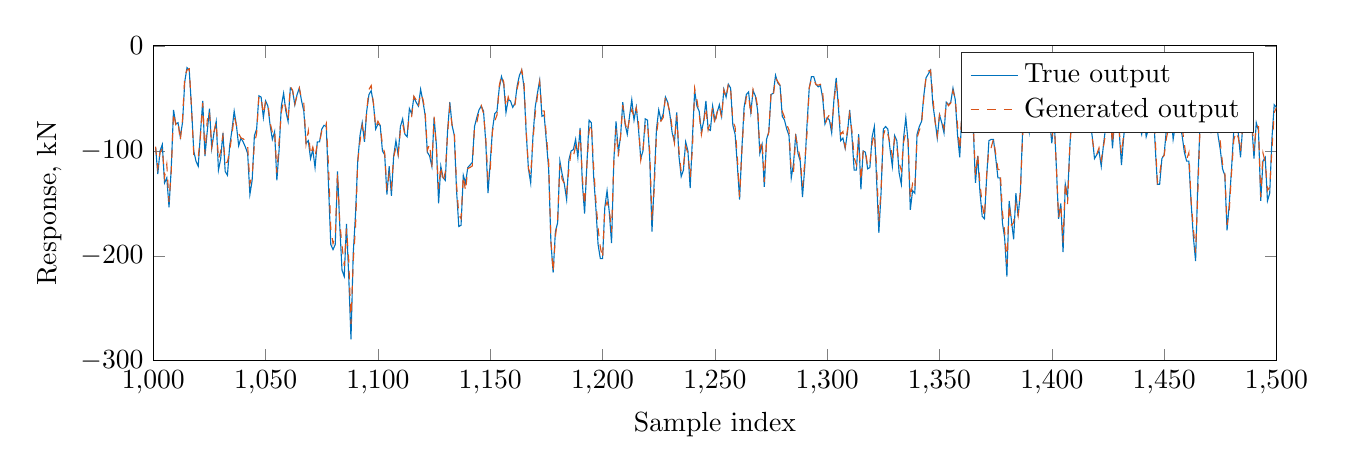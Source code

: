 % This file was created by matlab2tikz.
%
\definecolor{mycolor1}{rgb}{0.0,0.447,0.741}%
\definecolor{mycolor2}{rgb}{0.85,0.325,0.098}%
%
\begin{tikzpicture}

\begin{axis}[%
width=14.264cm,
height=4cm,
at={(0cm,0cm)},
scale only axis,
xmin=1000,
xmax=1500,
ymin=-300,
ymax=0,
ylabel={Response, kN},
xlabel={Sample index},
axis background/.style={fill=white},
legend style={legend cell align=left, align=left, draw=white!15!black}
]
\addplot [color=mycolor1]
  table[row sep=crcr]{%
1001	-96.436\\
1002	-122.07\\
1003	-100.098\\
1004	-93.994\\
1005	-130.615\\
1006	-125.732\\
1007	-153.809\\
1008	-115.967\\
1009	-61.035\\
1010	-74.463\\
1011	-73.242\\
1012	-86.67\\
1013	-73.242\\
1014	-34.18\\
1015	-20.752\\
1016	-23.193\\
1017	-58.594\\
1018	-100.098\\
1019	-109.863\\
1020	-114.746\\
1021	-83.008\\
1022	-52.49\\
1023	-104.98\\
1024	-81.787\\
1025	-59.814\\
1026	-97.656\\
1027	-83.008\\
1028	-72.021\\
1029	-118.408\\
1030	-107.422\\
1031	-83.008\\
1032	-119.629\\
1033	-123.291\\
1034	-95.215\\
1035	-80.566\\
1036	-62.256\\
1037	-75.684\\
1038	-95.215\\
1039	-87.891\\
1040	-91.553\\
1041	-96.436\\
1042	-102.539\\
1043	-141.602\\
1044	-128.174\\
1045	-85.449\\
1046	-79.346\\
1047	-47.607\\
1048	-48.828\\
1049	-68.359\\
1050	-52.49\\
1051	-57.373\\
1052	-75.684\\
1053	-89.111\\
1054	-81.787\\
1055	-128.174\\
1056	-98.877\\
1057	-57.373\\
1058	-45.166\\
1059	-62.256\\
1060	-72.021\\
1061	-40.283\\
1062	-42.725\\
1063	-56.152\\
1064	-46.387\\
1065	-40.283\\
1066	-52.49\\
1067	-62.256\\
1068	-92.773\\
1069	-90.332\\
1070	-107.422\\
1071	-98.877\\
1072	-115.967\\
1073	-91.553\\
1074	-91.553\\
1075	-79.346\\
1076	-75.684\\
1077	-76.904\\
1078	-133.057\\
1079	-189.209\\
1080	-194.092\\
1081	-189.209\\
1082	-119.629\\
1083	-170.898\\
1084	-213.623\\
1085	-219.727\\
1086	-169.678\\
1087	-219.727\\
1088	-279.541\\
1089	-197.754\\
1090	-161.133\\
1091	-109.863\\
1092	-85.449\\
1093	-73.242\\
1094	-91.553\\
1095	-62.256\\
1096	-46.387\\
1097	-42.725\\
1098	-54.932\\
1099	-79.346\\
1100	-74.463\\
1101	-75.684\\
1102	-100.098\\
1103	-103.76\\
1104	-141.602\\
1105	-114.746\\
1106	-142.822\\
1107	-104.98\\
1108	-90.332\\
1109	-103.76\\
1110	-76.904\\
1111	-69.58\\
1112	-84.229\\
1113	-86.67\\
1114	-59.814\\
1115	-64.697\\
1116	-48.828\\
1117	-53.711\\
1118	-57.373\\
1119	-41.504\\
1120	-52.49\\
1121	-65.918\\
1122	-101.318\\
1123	-104.98\\
1124	-114.746\\
1125	-68.359\\
1126	-93.994\\
1127	-150.146\\
1128	-114.746\\
1129	-125.732\\
1130	-128.174\\
1131	-80.566\\
1132	-53.711\\
1133	-75.684\\
1134	-85.449\\
1135	-137.939\\
1136	-172.119\\
1137	-170.898\\
1138	-123.291\\
1139	-130.615\\
1140	-115.967\\
1141	-113.525\\
1142	-111.084\\
1143	-76.904\\
1144	-68.359\\
1145	-61.035\\
1146	-57.373\\
1147	-62.256\\
1148	-91.553\\
1149	-140.381\\
1150	-111.084\\
1151	-79.346\\
1152	-64.697\\
1153	-62.256\\
1154	-40.283\\
1155	-29.297\\
1156	-36.621\\
1157	-63.477\\
1158	-51.27\\
1159	-52.49\\
1160	-58.594\\
1161	-54.932\\
1162	-37.842\\
1163	-28.076\\
1164	-23.193\\
1165	-39.063\\
1166	-83.008\\
1167	-117.188\\
1168	-130.615\\
1169	-86.67\\
1170	-58.594\\
1171	-45.166\\
1172	-32.959\\
1173	-67.139\\
1174	-65.918\\
1175	-91.553\\
1176	-117.188\\
1177	-186.768\\
1178	-216.064\\
1179	-177.002\\
1180	-168.457\\
1181	-109.863\\
1182	-122.07\\
1183	-131.836\\
1184	-146.484\\
1185	-108.643\\
1186	-100.098\\
1187	-98.877\\
1188	-89.111\\
1189	-106.201\\
1190	-78.125\\
1191	-130.615\\
1192	-159.912\\
1193	-113.525\\
1194	-70.801\\
1195	-73.242\\
1196	-123.291\\
1197	-153.809\\
1198	-189.209\\
1199	-202.637\\
1200	-202.637\\
1201	-153.809\\
1202	-137.939\\
1203	-158.691\\
1204	-187.988\\
1205	-109.863\\
1206	-72.021\\
1207	-101.318\\
1208	-86.67\\
1209	-53.711\\
1210	-74.463\\
1211	-84.229\\
1212	-67.139\\
1213	-51.27\\
1214	-70.801\\
1215	-58.594\\
1216	-79.346\\
1217	-107.422\\
1218	-100.098\\
1219	-69.58\\
1220	-70.801\\
1221	-107.422\\
1222	-177.002\\
1223	-128.174\\
1224	-79.346\\
1225	-61.035\\
1226	-70.801\\
1227	-64.697\\
1228	-48.828\\
1229	-53.711\\
1230	-65.918\\
1231	-83.008\\
1232	-91.553\\
1233	-63.477\\
1234	-104.98\\
1235	-124.512\\
1236	-118.408\\
1237	-91.553\\
1238	-100.098\\
1239	-135.498\\
1240	-87.891\\
1241	-42.725\\
1242	-57.373\\
1243	-62.256\\
1244	-81.787\\
1245	-72.021\\
1246	-52.49\\
1247	-79.346\\
1248	-80.566\\
1249	-57.373\\
1250	-70.801\\
1251	-63.477\\
1252	-56.152\\
1253	-67.139\\
1254	-41.504\\
1255	-48.828\\
1256	-36.621\\
1257	-40.283\\
1258	-75.684\\
1259	-84.229\\
1260	-113.525\\
1261	-146.484\\
1262	-98.877\\
1263	-58.594\\
1264	-46.387\\
1265	-43.945\\
1266	-63.477\\
1267	-42.725\\
1268	-47.607\\
1269	-61.035\\
1270	-102.539\\
1271	-93.994\\
1272	-134.277\\
1273	-89.111\\
1274	-81.787\\
1275	-46.387\\
1276	-45.166\\
1277	-28.076\\
1278	-35.4\\
1279	-37.842\\
1280	-67.139\\
1281	-70.801\\
1282	-79.346\\
1283	-85.449\\
1284	-125.732\\
1285	-112.305\\
1286	-84.229\\
1287	-102.539\\
1288	-109.863\\
1289	-144.043\\
1290	-115.967\\
1291	-75.684\\
1292	-40.283\\
1293	-29.297\\
1294	-29.297\\
1295	-36.621\\
1296	-39.063\\
1297	-37.842\\
1298	-50.049\\
1299	-74.463\\
1300	-68.359\\
1301	-70.801\\
1302	-83.008\\
1303	-51.27\\
1304	-30.518\\
1305	-58.594\\
1306	-90.332\\
1307	-87.891\\
1308	-97.656\\
1309	-83.008\\
1310	-61.035\\
1311	-85.449\\
1312	-118.408\\
1313	-118.408\\
1314	-84.229\\
1315	-136.719\\
1316	-100.098\\
1317	-101.318\\
1318	-117.188\\
1319	-115.967\\
1320	-86.67\\
1321	-76.904\\
1322	-128.174\\
1323	-178.223\\
1324	-139.16\\
1325	-79.346\\
1326	-76.904\\
1327	-79.346\\
1328	-98.877\\
1329	-114.746\\
1330	-85.449\\
1331	-90.332\\
1332	-120.85\\
1333	-131.836\\
1334	-87.891\\
1335	-68.359\\
1336	-91.553\\
1337	-156.25\\
1338	-137.939\\
1339	-140.381\\
1340	-84.229\\
1341	-76.904\\
1342	-72.021\\
1343	-47.607\\
1344	-30.518\\
1345	-26.855\\
1346	-23.193\\
1347	-54.932\\
1348	-70.801\\
1349	-87.891\\
1350	-65.918\\
1351	-73.242\\
1352	-83.008\\
1353	-53.711\\
1354	-56.152\\
1355	-53.711\\
1356	-40.283\\
1357	-51.27\\
1358	-84.229\\
1359	-106.201\\
1360	-63.477\\
1361	-48.828\\
1362	-40.283\\
1363	-50.049\\
1364	-35.4\\
1365	-76.904\\
1366	-130.615\\
1367	-104.98\\
1368	-139.16\\
1369	-162.354\\
1370	-164.795\\
1371	-124.512\\
1372	-90.332\\
1373	-89.111\\
1374	-89.111\\
1375	-106.201\\
1376	-125.732\\
1377	-125.732\\
1378	-168.457\\
1379	-183.105\\
1380	-219.727\\
1381	-147.705\\
1382	-166.016\\
1383	-184.326\\
1384	-140.381\\
1385	-162.354\\
1386	-139.16\\
1387	-80.566\\
1388	-52.49\\
1389	-56.152\\
1390	-81.787\\
1391	-65.918\\
1392	-43.945\\
1393	-62.256\\
1394	-47.607\\
1395	-36.621\\
1396	-46.387\\
1397	-52.49\\
1398	-36.621\\
1399	-70.801\\
1400	-92.773\\
1401	-68.359\\
1402	-114.746\\
1403	-164.795\\
1404	-150.146\\
1405	-196.533\\
1406	-131.836\\
1407	-144.043\\
1408	-96.436\\
1409	-63.477\\
1410	-76.904\\
1411	-59.814\\
1412	-45.166\\
1413	-64.697\\
1414	-36.621\\
1415	-28.076\\
1416	-34.18\\
1417	-70.801\\
1418	-86.67\\
1419	-107.422\\
1420	-103.76\\
1421	-100.098\\
1422	-114.746\\
1423	-93.994\\
1424	-76.904\\
1425	-76.904\\
1426	-62.256\\
1427	-97.656\\
1428	-68.359\\
1429	-56.152\\
1430	-81.787\\
1431	-113.525\\
1432	-86.67\\
1433	-65.918\\
1434	-56.152\\
1435	-65.918\\
1436	-45.166\\
1437	-45.166\\
1438	-59.814\\
1439	-75.684\\
1440	-84.229\\
1441	-65.918\\
1442	-86.67\\
1443	-79.346\\
1444	-47.607\\
1445	-50.049\\
1446	-95.215\\
1447	-131.836\\
1448	-131.836\\
1449	-107.422\\
1450	-103.76\\
1451	-79.346\\
1452	-76.904\\
1453	-61.035\\
1454	-89.111\\
1455	-75.684\\
1456	-50.049\\
1457	-74.463\\
1458	-85.449\\
1459	-101.318\\
1460	-109.863\\
1461	-109.863\\
1462	-148.926\\
1463	-181.885\\
1464	-205.078\\
1465	-129.395\\
1466	-73.242\\
1467	-47.607\\
1468	-34.18\\
1469	-54.932\\
1470	-46.387\\
1471	-80.566\\
1472	-72.021\\
1473	-64.697\\
1474	-85.449\\
1475	-98.877\\
1476	-117.188\\
1477	-123.291\\
1478	-175.781\\
1479	-150.146\\
1480	-117.188\\
1481	-80.566\\
1482	-80.566\\
1483	-83.008\\
1484	-106.201\\
1485	-75.684\\
1486	-79.346\\
1487	-74.463\\
1488	-42.725\\
1489	-74.463\\
1490	-107.422\\
1491	-73.242\\
1492	-80.566\\
1493	-147.705\\
1494	-109.863\\
1495	-106.201\\
1496	-147.705\\
1497	-140.381\\
1498	-87.891\\
1499	-56.152\\
1500	-58.594\\
};
\addlegendentry{True output}

\addplot [color=mycolor2, dashed]
  table[row sep=crcr]{%
1001	-96.099\\
1002	-116.547\\
1003	-101.765\\
1004	-97.54\\
1005	-125.094\\
1006	-112.844\\
1007	-148.627\\
1008	-118.953\\
1009	-63.808\\
1010	-74.829\\
1011	-71.502\\
1012	-90.535\\
1013	-70.491\\
1014	-29.024\\
1015	-23.099\\
1016	-21.953\\
1017	-58.764\\
1018	-103.34\\
1019	-102.622\\
1020	-106.443\\
1021	-85.456\\
1022	-54.446\\
1023	-103.486\\
1024	-71.2\\
1025	-62.505\\
1026	-96.471\\
1027	-82.0\\
1028	-72.504\\
1029	-108.266\\
1030	-100.422\\
1031	-85.709\\
1032	-111.528\\
1033	-110.719\\
1034	-100.124\\
1035	-84.789\\
1036	-67.227\\
1037	-75.654\\
1038	-83.431\\
1039	-87.777\\
1040	-88.565\\
1041	-90.562\\
1042	-95.104\\
1043	-131.53\\
1044	-124.122\\
1045	-93.9\\
1046	-83.274\\
1047	-47.602\\
1048	-49.434\\
1049	-64.951\\
1050	-52.621\\
1051	-54.413\\
1052	-73.178\\
1053	-82.492\\
1054	-79.613\\
1055	-121.17\\
1056	-91.192\\
1057	-63.201\\
1058	-52.126\\
1059	-58.756\\
1060	-70.204\\
1061	-38.641\\
1062	-42.325\\
1063	-55.526\\
1064	-47.08\\
1065	-40.066\\
1066	-51.252\\
1067	-54.729\\
1068	-93.542\\
1069	-81.021\\
1070	-103.953\\
1071	-96.497\\
1072	-105.627\\
1073	-93.407\\
1074	-91.713\\
1075	-81.105\\
1076	-81.16\\
1077	-74.008\\
1078	-114.589\\
1079	-174.132\\
1080	-188.354\\
1081	-181.164\\
1082	-121.182\\
1083	-167.882\\
1084	-190.144\\
1085	-209.516\\
1086	-174.112\\
1087	-203.747\\
1088	-264.943\\
1089	-205.148\\
1090	-173.745\\
1091	-110.219\\
1092	-91.59\\
1093	-75.98\\
1094	-88.875\\
1095	-62.212\\
1096	-41.564\\
1097	-37.823\\
1098	-54.866\\
1099	-77.884\\
1100	-71.784\\
1101	-76.025\\
1102	-94.38\\
1103	-102.158\\
1104	-137.593\\
1105	-122.392\\
1106	-134.199\\
1107	-105.955\\
1108	-97.008\\
1109	-103.901\\
1110	-80.59\\
1111	-74.034\\
1112	-84.538\\
1113	-83.938\\
1114	-66.455\\
1115	-67.422\\
1116	-48.045\\
1117	-51.527\\
1118	-58.313\\
1119	-45.493\\
1120	-50.616\\
1121	-62.349\\
1122	-99.575\\
1123	-93.489\\
1124	-115.282\\
1125	-67.434\\
1126	-97.115\\
1127	-136.378\\
1128	-114.598\\
1129	-130.051\\
1130	-120.01\\
1131	-83.447\\
1132	-58.214\\
1133	-75.541\\
1134	-81.823\\
1135	-132.352\\
1136	-161.186\\
1137	-164.557\\
1138	-124.039\\
1139	-138.544\\
1140	-116.918\\
1141	-115.809\\
1142	-114.425\\
1143	-77.508\\
1144	-73.364\\
1145	-62.417\\
1146	-57.03\\
1147	-64.462\\
1148	-88.659\\
1149	-126.326\\
1150	-117.399\\
1151	-81.314\\
1152	-71.549\\
1153	-65.95\\
1154	-38.231\\
1155	-28.089\\
1156	-34.576\\
1157	-58.53\\
1158	-48.663\\
1159	-55.54\\
1160	-56.361\\
1161	-56.176\\
1162	-40.573\\
1163	-31.614\\
1164	-23.034\\
1165	-33.808\\
1166	-80.538\\
1167	-116.786\\
1168	-123.237\\
1169	-90.165\\
1170	-65.039\\
1171	-47.967\\
1172	-34.43\\
1173	-62.073\\
1174	-61.993\\
1175	-86.153\\
1176	-110.248\\
1177	-185.628\\
1178	-215.648\\
1179	-181.765\\
1180	-164.916\\
1181	-113.219\\
1182	-127.178\\
1183	-131.046\\
1184	-139.806\\
1185	-117.697\\
1186	-100.707\\
1187	-105.106\\
1188	-95.704\\
1189	-101.459\\
1190	-80.342\\
1191	-124.915\\
1192	-152.064\\
1193	-114.445\\
1194	-81.151\\
1195	-74.245\\
1196	-113.906\\
1197	-146.677\\
1198	-173.752\\
1199	-191.78\\
1200	-202.316\\
1201	-154.538\\
1202	-148.668\\
1203	-155.395\\
1204	-177.722\\
1205	-110.429\\
1206	-78.823\\
1207	-105.2\\
1208	-86.489\\
1209	-56.311\\
1210	-72.746\\
1211	-81.739\\
1212	-69.501\\
1213	-60.749\\
1214	-67.805\\
1215	-59.058\\
1216	-73.198\\
1217	-109.017\\
1218	-98.468\\
1219	-76.225\\
1220	-73.801\\
1221	-100.412\\
1222	-166.871\\
1223	-136.914\\
1224	-83.948\\
1225	-68.251\\
1226	-71.743\\
1227	-68.225\\
1228	-48.017\\
1229	-55.115\\
1230	-63.116\\
1231	-78.484\\
1232	-92.425\\
1233	-66.326\\
1234	-99.703\\
1235	-120.221\\
1236	-114.168\\
1237	-95.88\\
1238	-102.153\\
1239	-125.043\\
1240	-99.087\\
1241	-40.547\\
1242	-51.331\\
1243	-64.685\\
1244	-84.542\\
1245	-72.566\\
1246	-58.685\\
1247	-80.041\\
1248	-72.023\\
1249	-58.339\\
1250	-75.437\\
1251	-63.119\\
1252	-57.539\\
1253	-68.425\\
1254	-42.264\\
1255	-49.68\\
1256	-36.109\\
1257	-40.71\\
1258	-71.881\\
1259	-77.335\\
1260	-105.939\\
1261	-143.827\\
1262	-100.454\\
1263	-65.317\\
1264	-48.892\\
1265	-46.43\\
1266	-66.207\\
1267	-41.157\\
1268	-45.81\\
1269	-57.551\\
1270	-98.512\\
1271	-90.384\\
1272	-129.644\\
1273	-90.832\\
1274	-82.223\\
1275	-44.39\\
1276	-47.741\\
1277	-30.483\\
1278	-34.057\\
1279	-37.519\\
1280	-62.418\\
1281	-67.868\\
1282	-75.199\\
1283	-80.13\\
1284	-121.072\\
1285	-120.319\\
1286	-86.755\\
1287	-96.905\\
1288	-107.241\\
1289	-134.088\\
1290	-111.5\\
1291	-83.526\\
1292	-40.112\\
1293	-31.123\\
1294	-31.892\\
1295	-37.023\\
1296	-37.456\\
1297	-36.688\\
1298	-44.107\\
1299	-74.909\\
1300	-69.231\\
1301	-65.607\\
1302	-77.494\\
1303	-54.149\\
1304	-35.078\\
1305	-53.216\\
1306	-84.366\\
1307	-81.682\\
1308	-96.424\\
1309	-80.332\\
1310	-64.771\\
1311	-80.561\\
1312	-106.586\\
1313	-113.327\\
1314	-87.176\\
1315	-128.642\\
1316	-100.999\\
1317	-98.843\\
1318	-115.135\\
1319	-111.813\\
1320	-92.78\\
1321	-83.952\\
1322	-115.263\\
1323	-167.292\\
1324	-135.689\\
1325	-85.462\\
1326	-78.462\\
1327	-84.225\\
1328	-93.112\\
1329	-104.943\\
1330	-88.633\\
1331	-96.984\\
1332	-111.384\\
1333	-118.694\\
1334	-91.713\\
1335	-82.896\\
1336	-89.273\\
1337	-145.326\\
1338	-131.425\\
1339	-136.288\\
1340	-87.592\\
1341	-80.67\\
1342	-74.7\\
1343	-49.105\\
1344	-29.527\\
1345	-24.117\\
1346	-23.135\\
1347	-47.514\\
1348	-72.017\\
1349	-85.722\\
1350	-65.562\\
1351	-70.019\\
1352	-78.958\\
1353	-53.348\\
1354	-57.058\\
1355	-54.43\\
1356	-42.682\\
1357	-50.668\\
1358	-75.24\\
1359	-99.193\\
1360	-62.381\\
1361	-53.973\\
1362	-46.059\\
1363	-52.226\\
1364	-33.144\\
1365	-72.268\\
1366	-123.646\\
1367	-102.75\\
1368	-130.983\\
1369	-150.979\\
1370	-163.208\\
1371	-122.623\\
1372	-97.201\\
1373	-96.896\\
1374	-88.869\\
1375	-102.412\\
1376	-117.706\\
1377	-118.113\\
1378	-158.257\\
1379	-176.997\\
1380	-207.703\\
1381	-151.035\\
1382	-170.865\\
1383	-168.373\\
1384	-150.637\\
1385	-161.906\\
1386	-138.727\\
1387	-86.154\\
1388	-52.847\\
1389	-54.498\\
1390	-77.6\\
1391	-65.615\\
1392	-48.631\\
1393	-62.665\\
1394	-46.36\\
1395	-38.315\\
1396	-44.875\\
1397	-47.129\\
1398	-41.474\\
1399	-63.751\\
1400	-87.592\\
1401	-70.277\\
1402	-113.912\\
1403	-163.837\\
1404	-151.224\\
1405	-187.448\\
1406	-129.686\\
1407	-150.855\\
1408	-96.783\\
1409	-65.572\\
1410	-75.545\\
1411	-64.902\\
1412	-46.808\\
1413	-58.436\\
1414	-42.083\\
1415	-24.215\\
1416	-28.946\\
1417	-66.658\\
1418	-88.67\\
1419	-101.725\\
1420	-103.23\\
1421	-97.139\\
1422	-108.894\\
1423	-95.556\\
1424	-83.015\\
1425	-80.388\\
1426	-65.667\\
1427	-93.217\\
1428	-62.77\\
1429	-60.531\\
1430	-81.357\\
1431	-103.064\\
1432	-84.288\\
1433	-71.677\\
1434	-62.398\\
1435	-66.682\\
1436	-44.886\\
1437	-44.225\\
1438	-58.21\\
1439	-68.634\\
1440	-79.21\\
1441	-70.782\\
1442	-82.157\\
1443	-74.865\\
1444	-52.253\\
1445	-53.383\\
1446	-86.943\\
1447	-129.903\\
1448	-122.752\\
1449	-106.542\\
1450	-104.561\\
1451	-87.938\\
1452	-78.289\\
1453	-66.092\\
1454	-80.218\\
1455	-78.546\\
1456	-52.638\\
1457	-72.182\\
1458	-76.91\\
1459	-94.032\\
1460	-108.483\\
1461	-101.847\\
1462	-147.633\\
1463	-173.676\\
1464	-197.029\\
1465	-139.606\\
1466	-76.704\\
1467	-48.543\\
1468	-36.79\\
1469	-49.157\\
1470	-45.321\\
1471	-78.132\\
1472	-69.046\\
1473	-66.204\\
1474	-81.327\\
1475	-91.581\\
1476	-112.463\\
1477	-119.439\\
1478	-170.46\\
1479	-156.543\\
1480	-121.035\\
1481	-89.847\\
1482	-81.875\\
1483	-87.408\\
1484	-100.458\\
1485	-76.276\\
1486	-80.063\\
1487	-81.186\\
1488	-39.542\\
1489	-67.903\\
1490	-100.281\\
1491	-76.225\\
1492	-76.966\\
1493	-144.134\\
1494	-102.09\\
1495	-110.9\\
1496	-137.798\\
1497	-134.562\\
1498	-98.379\\
1499	-63.525\\
1500	-58.737\\
};
\addlegendentry{Generated output}

\end{axis}
\end{tikzpicture}%